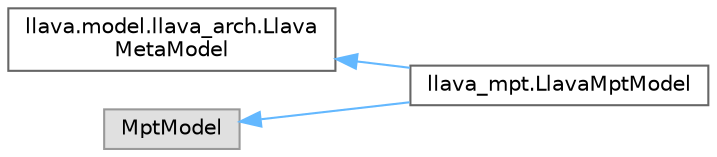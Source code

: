 digraph "Graphical Class Hierarchy"
{
 // LATEX_PDF_SIZE
  bgcolor="transparent";
  edge [fontname=Helvetica,fontsize=10,labelfontname=Helvetica,labelfontsize=10];
  node [fontname=Helvetica,fontsize=10,shape=box,height=0.2,width=0.4];
  rankdir="LR";
  Node0 [id="Node000000",label="llava.model.llava_arch.Llava\lMetaModel",height=0.2,width=0.4,color="grey40", fillcolor="white", style="filled",URL="$classllava_1_1model_1_1llava__arch_1_1_llava_meta_model.html",tooltip="LLaVA 모델의 메타클래스"];
  Node0 -> Node1 [id="edge18_Node000000_Node000001",dir="back",color="steelblue1",style="solid",tooltip=" "];
  Node1 [id="Node000001",label="llava_mpt.LlavaMptModel",height=0.2,width=0.4,color="grey40", fillcolor="white", style="filled",URL="$classllava__mpt_1_1_llava_mpt_model.html",tooltip="LLaVA 모델의 MPT 기반 클래스"];
  Node2 [id="Node000002",label="MptModel",height=0.2,width=0.4,color="grey60", fillcolor="#E0E0E0", style="filled",tooltip=" "];
  Node2 -> Node1 [id="edge19_Node000002_Node000001",dir="back",color="steelblue1",style="solid",tooltip=" "];
}
